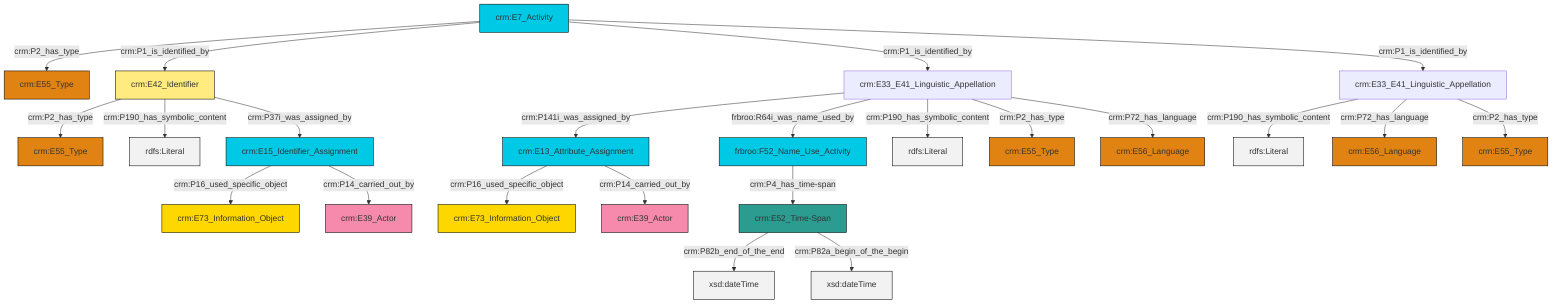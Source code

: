 graph TD
classDef Literal fill:#f2f2f2,stroke:#000000;
classDef CRM_Entity fill:#FFFFFF,stroke:#000000;
classDef Temporal_Entity fill:#00C9E6, stroke:#000000;
classDef Type fill:#E18312, stroke:#000000;
classDef Time-Span fill:#2C9C91, stroke:#000000;
classDef Appellation fill:#FFEB7F, stroke:#000000;
classDef Place fill:#008836, stroke:#000000;
classDef Persistent_Item fill:#B266B2, stroke:#000000;
classDef Conceptual_Object fill:#FFD700, stroke:#000000;
classDef Physical_Thing fill:#D2B48C, stroke:#000000;
classDef Actor fill:#f58aad, stroke:#000000;
classDef PC_Classes fill:#4ce600, stroke:#000000;
classDef Multi fill:#cccccc,stroke:#000000;

2["crm:E33_E41_Linguistic_Appellation"]:::Default -->|crm:P141i_was_assigned_by| 3["crm:E13_Attribute_Assignment"]:::Temporal_Entity
3["crm:E13_Attribute_Assignment"]:::Temporal_Entity -->|crm:P16_used_specific_object| 5["crm:E73_Information_Object"]:::Conceptual_Object
8["crm:E15_Identifier_Assignment"]:::Temporal_Entity -->|crm:P16_used_specific_object| 9["crm:E73_Information_Object"]:::Conceptual_Object
10["crm:E42_Identifier"]:::Appellation -->|crm:P2_has_type| 0["crm:E55_Type"]:::Type
11["crm:E7_Activity"]:::Temporal_Entity -->|crm:P2_has_type| 12["crm:E55_Type"]:::Type
13["frbroo:F52_Name_Use_Activity"]:::Temporal_Entity -->|crm:P4_has_time-span| 6["crm:E52_Time-Span"]:::Time-Span
11["crm:E7_Activity"]:::Temporal_Entity -->|crm:P1_is_identified_by| 10["crm:E42_Identifier"]:::Appellation
18["crm:E33_E41_Linguistic_Appellation"]:::Default -->|crm:P190_has_symbolic_content| 19[rdfs:Literal]:::Literal
2["crm:E33_E41_Linguistic_Appellation"]:::Default -->|frbroo:R64i_was_name_used_by| 13["frbroo:F52_Name_Use_Activity"]:::Temporal_Entity
6["crm:E52_Time-Span"]:::Time-Span -->|crm:P82b_end_of_the_end| 23[xsd:dateTime]:::Literal
18["crm:E33_E41_Linguistic_Appellation"]:::Default -->|crm:P72_has_language| 16["crm:E56_Language"]:::Type
8["crm:E15_Identifier_Assignment"]:::Temporal_Entity -->|crm:P14_carried_out_by| 27["crm:E39_Actor"]:::Actor
2["crm:E33_E41_Linguistic_Appellation"]:::Default -->|crm:P190_has_symbolic_content| 30[rdfs:Literal]:::Literal
2["crm:E33_E41_Linguistic_Appellation"]:::Default -->|crm:P2_has_type| 28["crm:E55_Type"]:::Type
10["crm:E42_Identifier"]:::Appellation -->|crm:P190_has_symbolic_content| 32[rdfs:Literal]:::Literal
6["crm:E52_Time-Span"]:::Time-Span -->|crm:P82a_begin_of_the_begin| 34[xsd:dateTime]:::Literal
11["crm:E7_Activity"]:::Temporal_Entity -->|crm:P1_is_identified_by| 2["crm:E33_E41_Linguistic_Appellation"]:::Default
2["crm:E33_E41_Linguistic_Appellation"]:::Default -->|crm:P72_has_language| 14["crm:E56_Language"]:::Type
11["crm:E7_Activity"]:::Temporal_Entity -->|crm:P1_is_identified_by| 18["crm:E33_E41_Linguistic_Appellation"]:::Default
3["crm:E13_Attribute_Assignment"]:::Temporal_Entity -->|crm:P14_carried_out_by| 38["crm:E39_Actor"]:::Actor
18["crm:E33_E41_Linguistic_Appellation"]:::Default -->|crm:P2_has_type| 24["crm:E55_Type"]:::Type
10["crm:E42_Identifier"]:::Appellation -->|crm:P37i_was_assigned_by| 8["crm:E15_Identifier_Assignment"]:::Temporal_Entity